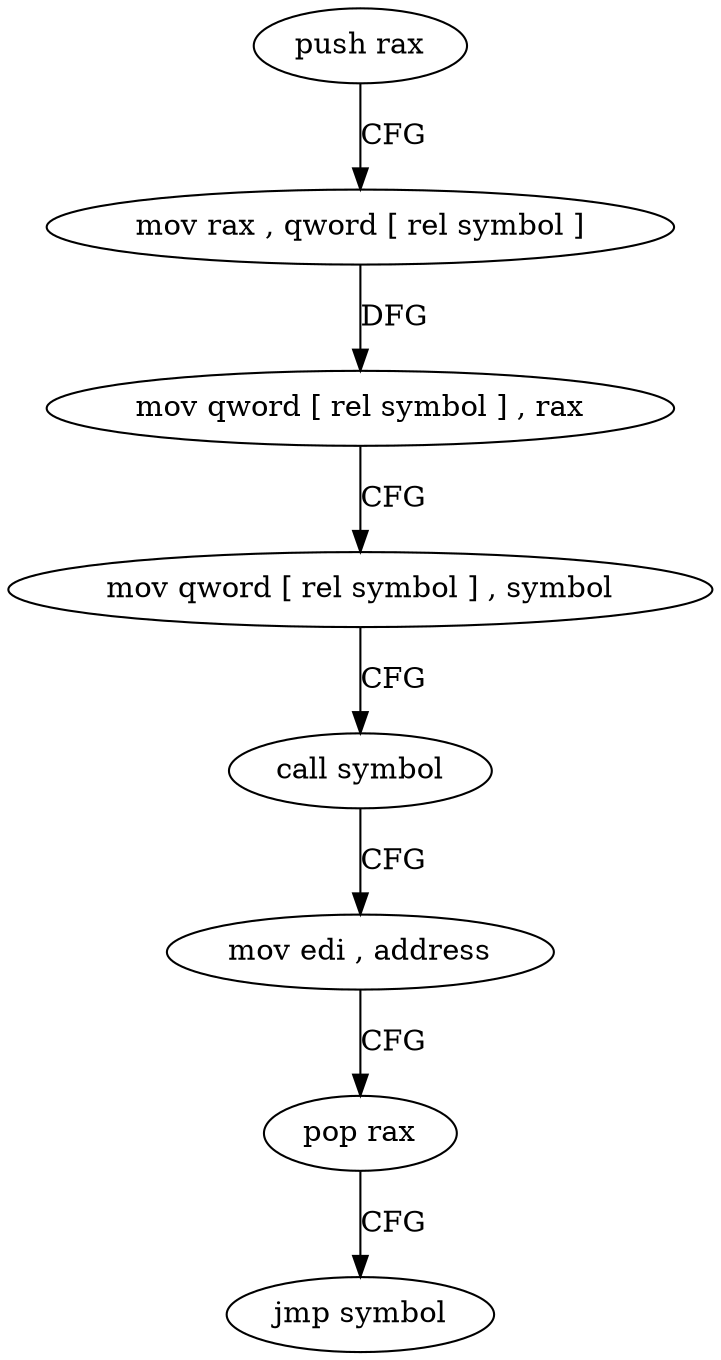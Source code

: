 digraph "func" {
"4204256" [label = "push rax" ]
"4204257" [label = "mov rax , qword [ rel symbol ]" ]
"4204264" [label = "mov qword [ rel symbol ] , rax" ]
"4204271" [label = "mov qword [ rel symbol ] , symbol" ]
"4204282" [label = "call symbol" ]
"4204287" [label = "mov edi , address" ]
"4204292" [label = "pop rax" ]
"4204293" [label = "jmp symbol" ]
"4204256" -> "4204257" [ label = "CFG" ]
"4204257" -> "4204264" [ label = "DFG" ]
"4204264" -> "4204271" [ label = "CFG" ]
"4204271" -> "4204282" [ label = "CFG" ]
"4204282" -> "4204287" [ label = "CFG" ]
"4204287" -> "4204292" [ label = "CFG" ]
"4204292" -> "4204293" [ label = "CFG" ]
}
